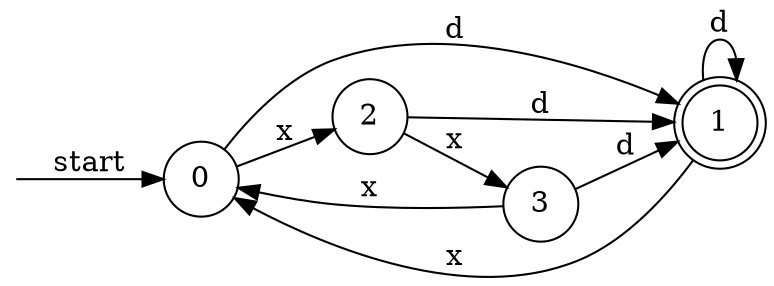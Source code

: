 digraph dfa {
    rankdir = LR;
    node [shape = circle];
    __start [style = invis, shape = point];
    __start -> "0" [ label = "start" ];
    node [shape = doublecircle]; "1"
    node [shape = circle];
    "2" -> "3" [ label = "x" ];
    "2" -> "1" [ label = "d" ];
    "1" -> "0" [ label = "x" ];
    "1" -> "1" [ label = "d" ];
    "0" -> "2" [ label = "x" ];
    "0" -> "1" [ label = "d" ];
    "3" -> "0" [ label = "x" ];
    "3" -> "1" [ label = "d" ];
}

